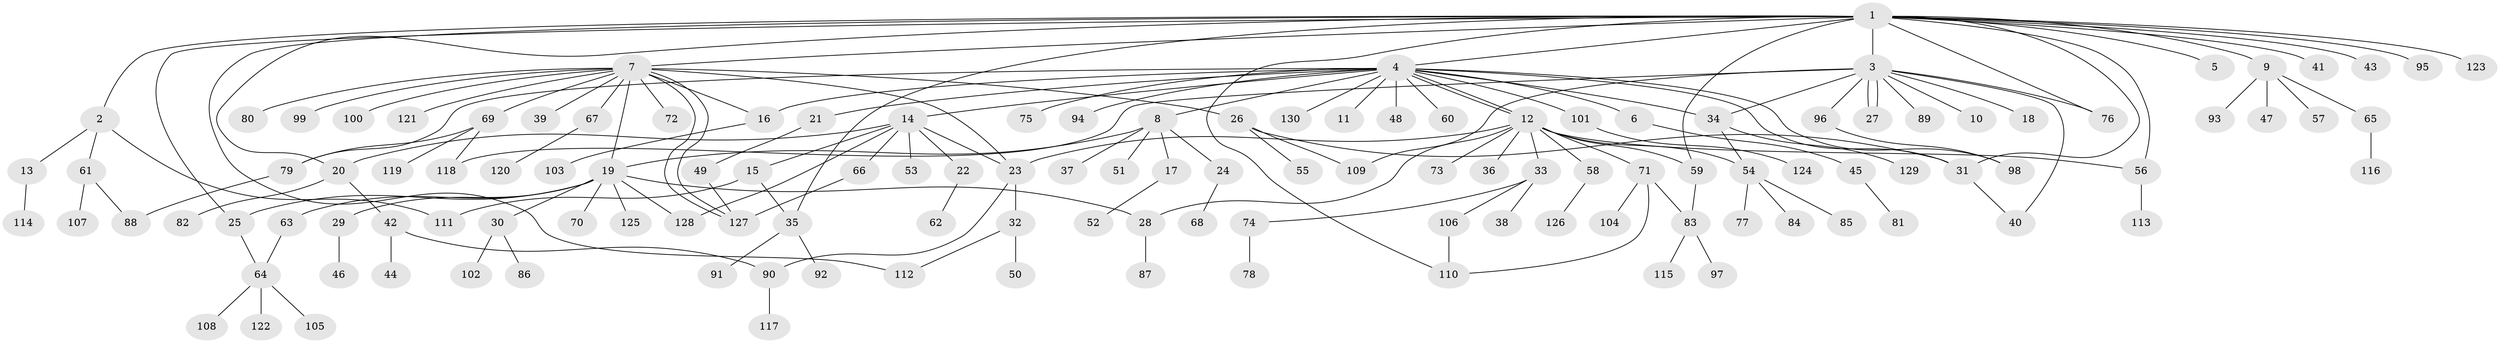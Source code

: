 // Generated by graph-tools (version 1.1) at 2025/11/02/27/25 16:11:15]
// undirected, 130 vertices, 163 edges
graph export_dot {
graph [start="1"]
  node [color=gray90,style=filled];
  1;
  2;
  3;
  4;
  5;
  6;
  7;
  8;
  9;
  10;
  11;
  12;
  13;
  14;
  15;
  16;
  17;
  18;
  19;
  20;
  21;
  22;
  23;
  24;
  25;
  26;
  27;
  28;
  29;
  30;
  31;
  32;
  33;
  34;
  35;
  36;
  37;
  38;
  39;
  40;
  41;
  42;
  43;
  44;
  45;
  46;
  47;
  48;
  49;
  50;
  51;
  52;
  53;
  54;
  55;
  56;
  57;
  58;
  59;
  60;
  61;
  62;
  63;
  64;
  65;
  66;
  67;
  68;
  69;
  70;
  71;
  72;
  73;
  74;
  75;
  76;
  77;
  78;
  79;
  80;
  81;
  82;
  83;
  84;
  85;
  86;
  87;
  88;
  89;
  90;
  91;
  92;
  93;
  94;
  95;
  96;
  97;
  98;
  99;
  100;
  101;
  102;
  103;
  104;
  105;
  106;
  107;
  108;
  109;
  110;
  111;
  112;
  113;
  114;
  115;
  116;
  117;
  118;
  119;
  120;
  121;
  122;
  123;
  124;
  125;
  126;
  127;
  128;
  129;
  130;
  1 -- 2;
  1 -- 3;
  1 -- 4;
  1 -- 5;
  1 -- 7;
  1 -- 9;
  1 -- 20;
  1 -- 25;
  1 -- 31;
  1 -- 35;
  1 -- 41;
  1 -- 43;
  1 -- 56;
  1 -- 59;
  1 -- 76;
  1 -- 95;
  1 -- 110;
  1 -- 112;
  1 -- 123;
  2 -- 13;
  2 -- 61;
  2 -- 111;
  3 -- 10;
  3 -- 18;
  3 -- 27;
  3 -- 27;
  3 -- 34;
  3 -- 40;
  3 -- 76;
  3 -- 89;
  3 -- 96;
  3 -- 109;
  3 -- 118;
  4 -- 6;
  4 -- 8;
  4 -- 11;
  4 -- 12;
  4 -- 12;
  4 -- 14;
  4 -- 16;
  4 -- 21;
  4 -- 31;
  4 -- 34;
  4 -- 48;
  4 -- 60;
  4 -- 75;
  4 -- 79;
  4 -- 94;
  4 -- 98;
  4 -- 101;
  4 -- 130;
  6 -- 45;
  7 -- 16;
  7 -- 19;
  7 -- 23;
  7 -- 26;
  7 -- 39;
  7 -- 67;
  7 -- 69;
  7 -- 72;
  7 -- 80;
  7 -- 99;
  7 -- 100;
  7 -- 121;
  7 -- 127;
  7 -- 127;
  8 -- 17;
  8 -- 19;
  8 -- 24;
  8 -- 37;
  8 -- 51;
  9 -- 47;
  9 -- 57;
  9 -- 65;
  9 -- 93;
  12 -- 23;
  12 -- 28;
  12 -- 33;
  12 -- 36;
  12 -- 54;
  12 -- 56;
  12 -- 58;
  12 -- 59;
  12 -- 71;
  12 -- 73;
  13 -- 114;
  14 -- 15;
  14 -- 20;
  14 -- 22;
  14 -- 23;
  14 -- 53;
  14 -- 66;
  14 -- 128;
  15 -- 35;
  15 -- 111;
  16 -- 103;
  17 -- 52;
  19 -- 25;
  19 -- 28;
  19 -- 29;
  19 -- 30;
  19 -- 63;
  19 -- 70;
  19 -- 125;
  19 -- 128;
  20 -- 42;
  20 -- 82;
  21 -- 49;
  22 -- 62;
  23 -- 32;
  23 -- 90;
  24 -- 68;
  25 -- 64;
  26 -- 31;
  26 -- 55;
  26 -- 109;
  28 -- 87;
  29 -- 46;
  30 -- 86;
  30 -- 102;
  31 -- 40;
  32 -- 50;
  32 -- 112;
  33 -- 38;
  33 -- 74;
  33 -- 106;
  34 -- 54;
  34 -- 129;
  35 -- 91;
  35 -- 92;
  42 -- 44;
  42 -- 90;
  45 -- 81;
  49 -- 127;
  54 -- 77;
  54 -- 84;
  54 -- 85;
  56 -- 113;
  58 -- 126;
  59 -- 83;
  61 -- 88;
  61 -- 107;
  63 -- 64;
  64 -- 105;
  64 -- 108;
  64 -- 122;
  65 -- 116;
  66 -- 127;
  67 -- 120;
  69 -- 79;
  69 -- 118;
  69 -- 119;
  71 -- 83;
  71 -- 104;
  71 -- 110;
  74 -- 78;
  79 -- 88;
  83 -- 97;
  83 -- 115;
  90 -- 117;
  96 -- 98;
  101 -- 124;
  106 -- 110;
}
